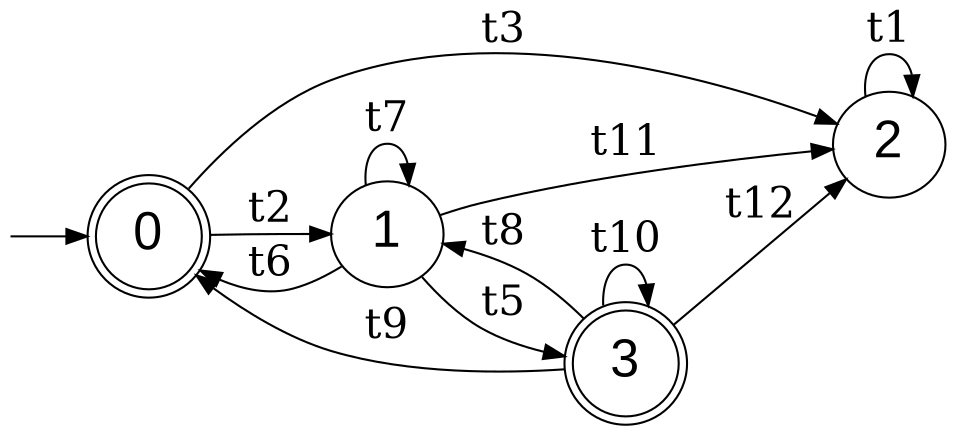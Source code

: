 digraph G {
  fontname=courier;
  rankdir=LR; graph[labeljust=l,nojustify=true]
  node [fontname=Arial, fontsize=25];
  edge [fontsize=20];
// Initial state
I0 [label="", style=invis, width=0]
I0 -> 1;
// 2 final states
// all 4 states
0 [label="3",shape="doublecircle"]
0 -> 0 [label="t10"]
0 -> 3 [label="t12"]
0 -> 2 [label="t8"]
0 -> 1 [label="t9"]
1 [label="0",shape="doublecircle"]
1 -> 3 [label="t3"]
1 -> 2 [label="t2"]
2 [label="1"]
2 -> 0 [label="t5"]
2 -> 3 [label="t11"]
2 -> 2 [label="t7"]
2 -> 1 [label="t6"]
3 [label="2"]
3 -> 3 [label="t1"]
}
